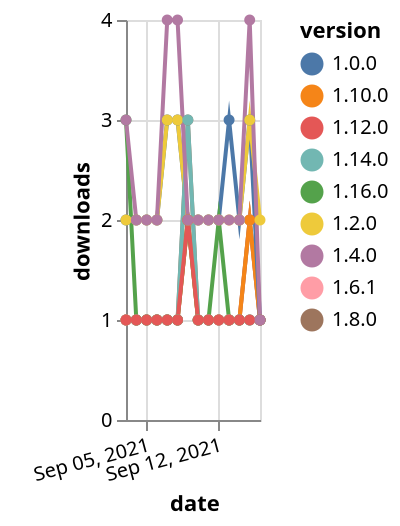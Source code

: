 {"$schema": "https://vega.github.io/schema/vega-lite/v5.json", "description": "A simple bar chart with embedded data.", "data": {"values": [{"date": "2021-09-03", "total": 258, "delta": 1, "version": "1.6.1"}, {"date": "2021-09-04", "total": 259, "delta": 1, "version": "1.6.1"}, {"date": "2021-09-05", "total": 260, "delta": 1, "version": "1.6.1"}, {"date": "2021-09-06", "total": 261, "delta": 1, "version": "1.6.1"}, {"date": "2021-09-07", "total": 262, "delta": 1, "version": "1.6.1"}, {"date": "2021-09-08", "total": 263, "delta": 1, "version": "1.6.1"}, {"date": "2021-09-09", "total": 265, "delta": 2, "version": "1.6.1"}, {"date": "2021-09-10", "total": 266, "delta": 1, "version": "1.6.1"}, {"date": "2021-09-11", "total": 267, "delta": 1, "version": "1.6.1"}, {"date": "2021-09-12", "total": 268, "delta": 1, "version": "1.6.1"}, {"date": "2021-09-13", "total": 269, "delta": 1, "version": "1.6.1"}, {"date": "2021-09-14", "total": 270, "delta": 1, "version": "1.6.1"}, {"date": "2021-09-15", "total": 272, "delta": 2, "version": "1.6.1"}, {"date": "2021-09-16", "total": 273, "delta": 1, "version": "1.6.1"}, {"date": "2021-09-03", "total": 352, "delta": 1, "version": "1.8.0"}, {"date": "2021-09-04", "total": 353, "delta": 1, "version": "1.8.0"}, {"date": "2021-09-05", "total": 354, "delta": 1, "version": "1.8.0"}, {"date": "2021-09-06", "total": 355, "delta": 1, "version": "1.8.0"}, {"date": "2021-09-07", "total": 356, "delta": 1, "version": "1.8.0"}, {"date": "2021-09-08", "total": 357, "delta": 1, "version": "1.8.0"}, {"date": "2021-09-09", "total": 360, "delta": 3, "version": "1.8.0"}, {"date": "2021-09-10", "total": 361, "delta": 1, "version": "1.8.0"}, {"date": "2021-09-11", "total": 362, "delta": 1, "version": "1.8.0"}, {"date": "2021-09-12", "total": 363, "delta": 1, "version": "1.8.0"}, {"date": "2021-09-13", "total": 364, "delta": 1, "version": "1.8.0"}, {"date": "2021-09-14", "total": 365, "delta": 1, "version": "1.8.0"}, {"date": "2021-09-15", "total": 367, "delta": 2, "version": "1.8.0"}, {"date": "2021-09-16", "total": 368, "delta": 1, "version": "1.8.0"}, {"date": "2021-09-03", "total": 227, "delta": 1, "version": "1.10.0"}, {"date": "2021-09-04", "total": 228, "delta": 1, "version": "1.10.0"}, {"date": "2021-09-05", "total": 229, "delta": 1, "version": "1.10.0"}, {"date": "2021-09-06", "total": 230, "delta": 1, "version": "1.10.0"}, {"date": "2021-09-07", "total": 231, "delta": 1, "version": "1.10.0"}, {"date": "2021-09-08", "total": 232, "delta": 1, "version": "1.10.0"}, {"date": "2021-09-09", "total": 234, "delta": 2, "version": "1.10.0"}, {"date": "2021-09-10", "total": 235, "delta": 1, "version": "1.10.0"}, {"date": "2021-09-11", "total": 236, "delta": 1, "version": "1.10.0"}, {"date": "2021-09-12", "total": 237, "delta": 1, "version": "1.10.0"}, {"date": "2021-09-13", "total": 238, "delta": 1, "version": "1.10.0"}, {"date": "2021-09-14", "total": 239, "delta": 1, "version": "1.10.0"}, {"date": "2021-09-15", "total": 241, "delta": 2, "version": "1.10.0"}, {"date": "2021-09-16", "total": 242, "delta": 1, "version": "1.10.0"}, {"date": "2021-09-03", "total": 2727, "delta": 2, "version": "1.0.0"}, {"date": "2021-09-04", "total": 2729, "delta": 2, "version": "1.0.0"}, {"date": "2021-09-05", "total": 2731, "delta": 2, "version": "1.0.0"}, {"date": "2021-09-06", "total": 2733, "delta": 2, "version": "1.0.0"}, {"date": "2021-09-07", "total": 2736, "delta": 3, "version": "1.0.0"}, {"date": "2021-09-08", "total": 2739, "delta": 3, "version": "1.0.0"}, {"date": "2021-09-09", "total": 2741, "delta": 2, "version": "1.0.0"}, {"date": "2021-09-10", "total": 2743, "delta": 2, "version": "1.0.0"}, {"date": "2021-09-11", "total": 2745, "delta": 2, "version": "1.0.0"}, {"date": "2021-09-12", "total": 2747, "delta": 2, "version": "1.0.0"}, {"date": "2021-09-13", "total": 2750, "delta": 3, "version": "1.0.0"}, {"date": "2021-09-14", "total": 2752, "delta": 2, "version": "1.0.0"}, {"date": "2021-09-15", "total": 2755, "delta": 3, "version": "1.0.0"}, {"date": "2021-09-16", "total": 2756, "delta": 1, "version": "1.0.0"}, {"date": "2021-09-03", "total": 122, "delta": 3, "version": "1.16.0"}, {"date": "2021-09-04", "total": 123, "delta": 1, "version": "1.16.0"}, {"date": "2021-09-05", "total": 124, "delta": 1, "version": "1.16.0"}, {"date": "2021-09-06", "total": 125, "delta": 1, "version": "1.16.0"}, {"date": "2021-09-07", "total": 126, "delta": 1, "version": "1.16.0"}, {"date": "2021-09-08", "total": 127, "delta": 1, "version": "1.16.0"}, {"date": "2021-09-09", "total": 129, "delta": 2, "version": "1.16.0"}, {"date": "2021-09-10", "total": 130, "delta": 1, "version": "1.16.0"}, {"date": "2021-09-11", "total": 131, "delta": 1, "version": "1.16.0"}, {"date": "2021-09-12", "total": 133, "delta": 2, "version": "1.16.0"}, {"date": "2021-09-13", "total": 134, "delta": 1, "version": "1.16.0"}, {"date": "2021-09-14", "total": 135, "delta": 1, "version": "1.16.0"}, {"date": "2021-09-15", "total": 136, "delta": 1, "version": "1.16.0"}, {"date": "2021-09-16", "total": 137, "delta": 1, "version": "1.16.0"}, {"date": "2021-09-03", "total": 2693, "delta": 2, "version": "1.2.0"}, {"date": "2021-09-04", "total": 2695, "delta": 2, "version": "1.2.0"}, {"date": "2021-09-05", "total": 2697, "delta": 2, "version": "1.2.0"}, {"date": "2021-09-06", "total": 2699, "delta": 2, "version": "1.2.0"}, {"date": "2021-09-07", "total": 2702, "delta": 3, "version": "1.2.0"}, {"date": "2021-09-08", "total": 2705, "delta": 3, "version": "1.2.0"}, {"date": "2021-09-09", "total": 2707, "delta": 2, "version": "1.2.0"}, {"date": "2021-09-10", "total": 2709, "delta": 2, "version": "1.2.0"}, {"date": "2021-09-11", "total": 2711, "delta": 2, "version": "1.2.0"}, {"date": "2021-09-12", "total": 2713, "delta": 2, "version": "1.2.0"}, {"date": "2021-09-13", "total": 2715, "delta": 2, "version": "1.2.0"}, {"date": "2021-09-14", "total": 2717, "delta": 2, "version": "1.2.0"}, {"date": "2021-09-15", "total": 2720, "delta": 3, "version": "1.2.0"}, {"date": "2021-09-16", "total": 2722, "delta": 2, "version": "1.2.0"}, {"date": "2021-09-03", "total": 190, "delta": 1, "version": "1.14.0"}, {"date": "2021-09-04", "total": 191, "delta": 1, "version": "1.14.0"}, {"date": "2021-09-05", "total": 192, "delta": 1, "version": "1.14.0"}, {"date": "2021-09-06", "total": 193, "delta": 1, "version": "1.14.0"}, {"date": "2021-09-07", "total": 194, "delta": 1, "version": "1.14.0"}, {"date": "2021-09-08", "total": 195, "delta": 1, "version": "1.14.0"}, {"date": "2021-09-09", "total": 198, "delta": 3, "version": "1.14.0"}, {"date": "2021-09-10", "total": 199, "delta": 1, "version": "1.14.0"}, {"date": "2021-09-11", "total": 200, "delta": 1, "version": "1.14.0"}, {"date": "2021-09-12", "total": 201, "delta": 1, "version": "1.14.0"}, {"date": "2021-09-13", "total": 202, "delta": 1, "version": "1.14.0"}, {"date": "2021-09-14", "total": 203, "delta": 1, "version": "1.14.0"}, {"date": "2021-09-15", "total": 204, "delta": 1, "version": "1.14.0"}, {"date": "2021-09-16", "total": 205, "delta": 1, "version": "1.14.0"}, {"date": "2021-09-03", "total": 169, "delta": 1, "version": "1.12.0"}, {"date": "2021-09-04", "total": 170, "delta": 1, "version": "1.12.0"}, {"date": "2021-09-05", "total": 171, "delta": 1, "version": "1.12.0"}, {"date": "2021-09-06", "total": 172, "delta": 1, "version": "1.12.0"}, {"date": "2021-09-07", "total": 173, "delta": 1, "version": "1.12.0"}, {"date": "2021-09-08", "total": 174, "delta": 1, "version": "1.12.0"}, {"date": "2021-09-09", "total": 176, "delta": 2, "version": "1.12.0"}, {"date": "2021-09-10", "total": 177, "delta": 1, "version": "1.12.0"}, {"date": "2021-09-11", "total": 178, "delta": 1, "version": "1.12.0"}, {"date": "2021-09-12", "total": 179, "delta": 1, "version": "1.12.0"}, {"date": "2021-09-13", "total": 180, "delta": 1, "version": "1.12.0"}, {"date": "2021-09-14", "total": 181, "delta": 1, "version": "1.12.0"}, {"date": "2021-09-15", "total": 182, "delta": 1, "version": "1.12.0"}, {"date": "2021-09-16", "total": 183, "delta": 1, "version": "1.12.0"}, {"date": "2021-09-03", "total": 2587, "delta": 3, "version": "1.4.0"}, {"date": "2021-09-04", "total": 2589, "delta": 2, "version": "1.4.0"}, {"date": "2021-09-05", "total": 2591, "delta": 2, "version": "1.4.0"}, {"date": "2021-09-06", "total": 2593, "delta": 2, "version": "1.4.0"}, {"date": "2021-09-07", "total": 2597, "delta": 4, "version": "1.4.0"}, {"date": "2021-09-08", "total": 2601, "delta": 4, "version": "1.4.0"}, {"date": "2021-09-09", "total": 2603, "delta": 2, "version": "1.4.0"}, {"date": "2021-09-10", "total": 2605, "delta": 2, "version": "1.4.0"}, {"date": "2021-09-11", "total": 2607, "delta": 2, "version": "1.4.0"}, {"date": "2021-09-12", "total": 2609, "delta": 2, "version": "1.4.0"}, {"date": "2021-09-13", "total": 2611, "delta": 2, "version": "1.4.0"}, {"date": "2021-09-14", "total": 2613, "delta": 2, "version": "1.4.0"}, {"date": "2021-09-15", "total": 2617, "delta": 4, "version": "1.4.0"}, {"date": "2021-09-16", "total": 2618, "delta": 1, "version": "1.4.0"}]}, "width": "container", "mark": {"type": "line", "point": {"filled": true}}, "encoding": {"x": {"field": "date", "type": "temporal", "timeUnit": "yearmonthdate", "title": "date", "axis": {"labelAngle": -15}}, "y": {"field": "delta", "type": "quantitative", "title": "downloads"}, "color": {"field": "version", "type": "nominal"}, "tooltip": {"field": "delta"}}}
